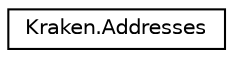 digraph "Graphical Class Hierarchy"
{
 // LATEX_PDF_SIZE
  edge [fontname="Helvetica",fontsize="10",labelfontname="Helvetica",labelfontsize="10"];
  node [fontname="Helvetica",fontsize="10",shape=record];
  rankdir="LR";
  Node0 [label="Kraken.Addresses",height=0.2,width=0.4,color="black", fillcolor="white", style="filled",URL="$class_kraken_1_1_addresses.html",tooltip=" "];
}
